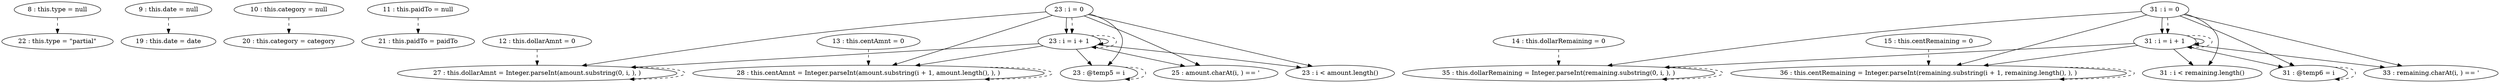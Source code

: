 digraph G {
"8 : this.type = null"
"8 : this.type = null" -> "22 : this.type = \"partial\"" [style=dashed]
"9 : this.date = null"
"9 : this.date = null" -> "19 : this.date = date" [style=dashed]
"10 : this.category = null"
"10 : this.category = null" -> "20 : this.category = category" [style=dashed]
"11 : this.paidTo = null"
"11 : this.paidTo = null" -> "21 : this.paidTo = paidTo" [style=dashed]
"12 : this.dollarAmnt = 0"
"12 : this.dollarAmnt = 0" -> "27 : this.dollarAmnt = Integer.parseInt(amount.substring(0, i, ), )" [style=dashed]
"13 : this.centAmnt = 0"
"13 : this.centAmnt = 0" -> "28 : this.centAmnt = Integer.parseInt(amount.substring(i + 1, amount.length(), ), )" [style=dashed]
"14 : this.dollarRemaining = 0"
"14 : this.dollarRemaining = 0" -> "35 : this.dollarRemaining = Integer.parseInt(remaining.substring(0, i, ), )" [style=dashed]
"15 : this.centRemaining = 0"
"15 : this.centRemaining = 0" -> "36 : this.centRemaining = Integer.parseInt(remaining.substring(i + 1, remaining.length(), ), )" [style=dashed]
"19 : this.date = date"
"20 : this.category = category"
"21 : this.paidTo = paidTo"
"22 : this.type = \"partial\""
"23 : i = 0"
"23 : i = 0" -> "23 : i = i + 1"
"23 : i = 0" -> "23 : @temp5 = i"
"23 : i = 0" -> "28 : this.centAmnt = Integer.parseInt(amount.substring(i + 1, amount.length(), ), )"
"23 : i = 0" -> "27 : this.dollarAmnt = Integer.parseInt(amount.substring(0, i, ), )"
"23 : i = 0" -> "25 : amount.charAt(i, ) == '"
"23 : i = 0" -> "23 : i < amount.length()"
"23 : i = 0" -> "23 : i = i + 1" [style=dashed]
"23 : i < amount.length()"
"25 : amount.charAt(i, ) == '"
"27 : this.dollarAmnt = Integer.parseInt(amount.substring(0, i, ), )"
"27 : this.dollarAmnt = Integer.parseInt(amount.substring(0, i, ), )" -> "27 : this.dollarAmnt = Integer.parseInt(amount.substring(0, i, ), )" [style=dashed]
"28 : this.centAmnt = Integer.parseInt(amount.substring(i + 1, amount.length(), ), )"
"28 : this.centAmnt = Integer.parseInt(amount.substring(i + 1, amount.length(), ), )" -> "28 : this.centAmnt = Integer.parseInt(amount.substring(i + 1, amount.length(), ), )" [style=dashed]
"23 : @temp5 = i"
"23 : @temp5 = i" -> "23 : @temp5 = i" [style=dashed]
"23 : i = i + 1"
"23 : i = i + 1" -> "23 : i = i + 1"
"23 : i = i + 1" -> "23 : @temp5 = i"
"23 : i = i + 1" -> "28 : this.centAmnt = Integer.parseInt(amount.substring(i + 1, amount.length(), ), )"
"23 : i = i + 1" -> "27 : this.dollarAmnt = Integer.parseInt(amount.substring(0, i, ), )"
"23 : i = i + 1" -> "25 : amount.charAt(i, ) == '"
"23 : i = i + 1" -> "23 : i < amount.length()"
"23 : i = i + 1" -> "23 : i = i + 1" [style=dashed]
"31 : i = 0"
"31 : i = 0" -> "31 : i < remaining.length()"
"31 : i = 0" -> "31 : @temp6 = i"
"31 : i = 0" -> "31 : i = i + 1"
"31 : i = 0" -> "36 : this.centRemaining = Integer.parseInt(remaining.substring(i + 1, remaining.length(), ), )"
"31 : i = 0" -> "35 : this.dollarRemaining = Integer.parseInt(remaining.substring(0, i, ), )"
"31 : i = 0" -> "33 : remaining.charAt(i, ) == '"
"31 : i = 0" -> "31 : i = i + 1" [style=dashed]
"31 : i < remaining.length()"
"33 : remaining.charAt(i, ) == '"
"35 : this.dollarRemaining = Integer.parseInt(remaining.substring(0, i, ), )"
"35 : this.dollarRemaining = Integer.parseInt(remaining.substring(0, i, ), )" -> "35 : this.dollarRemaining = Integer.parseInt(remaining.substring(0, i, ), )" [style=dashed]
"36 : this.centRemaining = Integer.parseInt(remaining.substring(i + 1, remaining.length(), ), )"
"36 : this.centRemaining = Integer.parseInt(remaining.substring(i + 1, remaining.length(), ), )" -> "36 : this.centRemaining = Integer.parseInt(remaining.substring(i + 1, remaining.length(), ), )" [style=dashed]
"31 : @temp6 = i"
"31 : @temp6 = i" -> "31 : @temp6 = i" [style=dashed]
"31 : i = i + 1"
"31 : i = i + 1" -> "31 : i < remaining.length()"
"31 : i = i + 1" -> "31 : @temp6 = i"
"31 : i = i + 1" -> "31 : i = i + 1"
"31 : i = i + 1" -> "36 : this.centRemaining = Integer.parseInt(remaining.substring(i + 1, remaining.length(), ), )"
"31 : i = i + 1" -> "35 : this.dollarRemaining = Integer.parseInt(remaining.substring(0, i, ), )"
"31 : i = i + 1" -> "33 : remaining.charAt(i, ) == '"
"31 : i = i + 1" -> "31 : i = i + 1" [style=dashed]
}